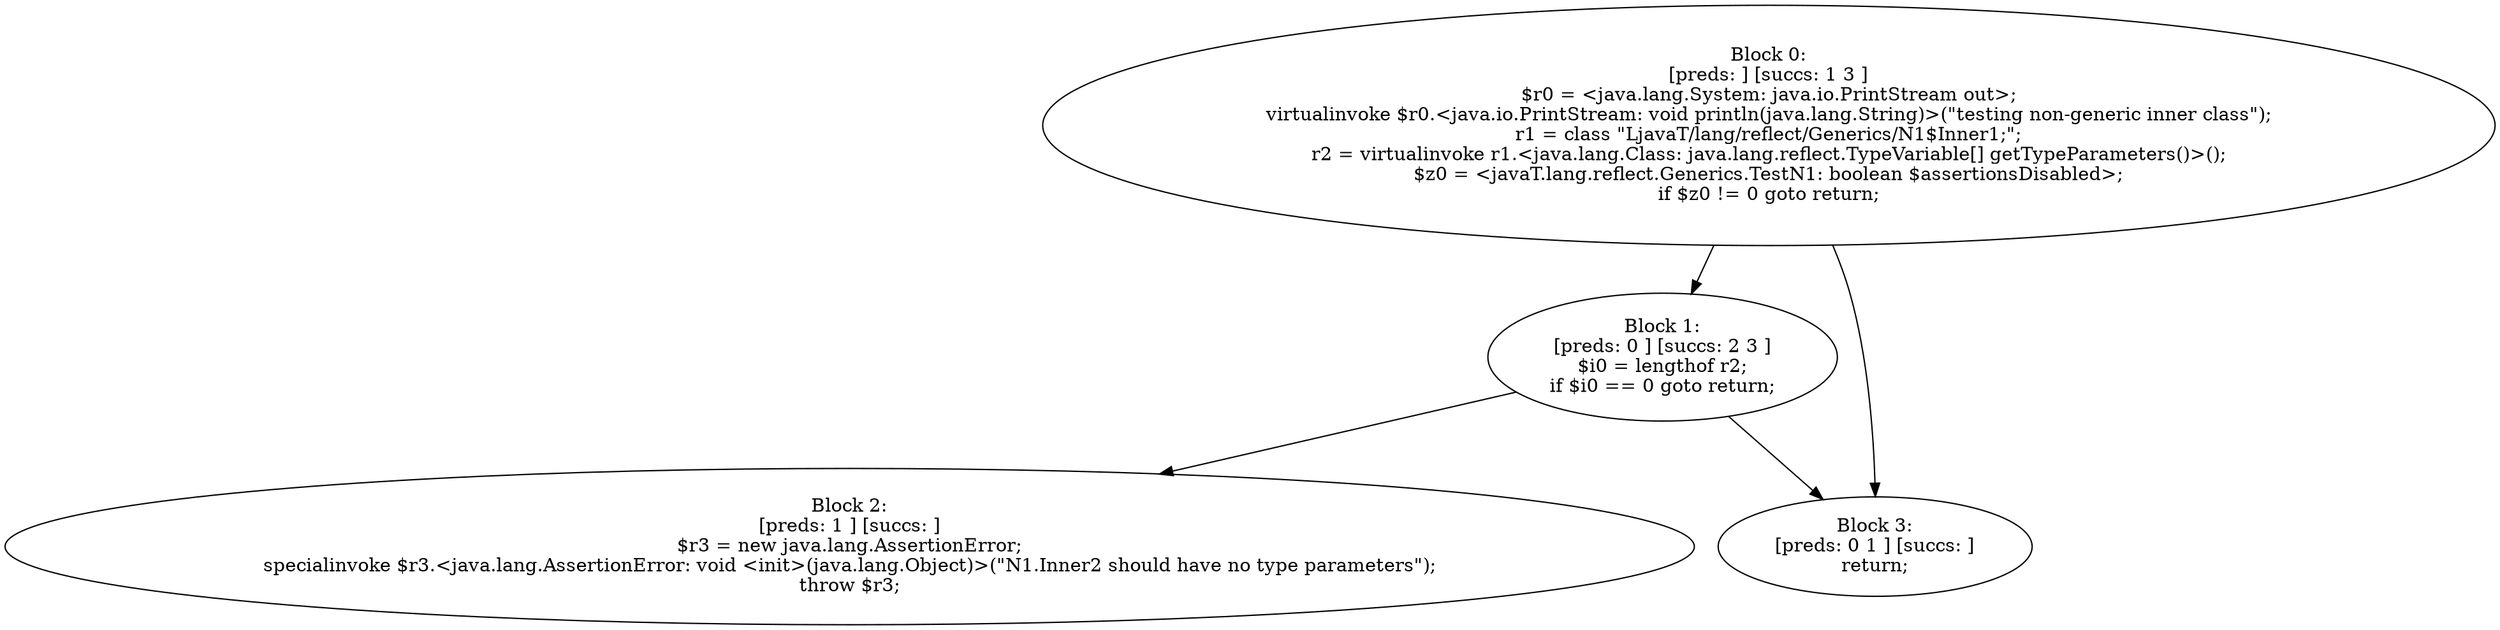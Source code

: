 digraph "unitGraph" {
    "Block 0:
[preds: ] [succs: 1 3 ]
$r0 = <java.lang.System: java.io.PrintStream out>;
virtualinvoke $r0.<java.io.PrintStream: void println(java.lang.String)>(\"testing non-generic inner class\");
r1 = class \"LjavaT/lang/reflect/Generics/N1$Inner1;\";
r2 = virtualinvoke r1.<java.lang.Class: java.lang.reflect.TypeVariable[] getTypeParameters()>();
$z0 = <javaT.lang.reflect.Generics.TestN1: boolean $assertionsDisabled>;
if $z0 != 0 goto return;
"
    "Block 1:
[preds: 0 ] [succs: 2 3 ]
$i0 = lengthof r2;
if $i0 == 0 goto return;
"
    "Block 2:
[preds: 1 ] [succs: ]
$r3 = new java.lang.AssertionError;
specialinvoke $r3.<java.lang.AssertionError: void <init>(java.lang.Object)>(\"N1.Inner2 should have no type parameters\");
throw $r3;
"
    "Block 3:
[preds: 0 1 ] [succs: ]
return;
"
    "Block 0:
[preds: ] [succs: 1 3 ]
$r0 = <java.lang.System: java.io.PrintStream out>;
virtualinvoke $r0.<java.io.PrintStream: void println(java.lang.String)>(\"testing non-generic inner class\");
r1 = class \"LjavaT/lang/reflect/Generics/N1$Inner1;\";
r2 = virtualinvoke r1.<java.lang.Class: java.lang.reflect.TypeVariable[] getTypeParameters()>();
$z0 = <javaT.lang.reflect.Generics.TestN1: boolean $assertionsDisabled>;
if $z0 != 0 goto return;
"->"Block 1:
[preds: 0 ] [succs: 2 3 ]
$i0 = lengthof r2;
if $i0 == 0 goto return;
";
    "Block 0:
[preds: ] [succs: 1 3 ]
$r0 = <java.lang.System: java.io.PrintStream out>;
virtualinvoke $r0.<java.io.PrintStream: void println(java.lang.String)>(\"testing non-generic inner class\");
r1 = class \"LjavaT/lang/reflect/Generics/N1$Inner1;\";
r2 = virtualinvoke r1.<java.lang.Class: java.lang.reflect.TypeVariable[] getTypeParameters()>();
$z0 = <javaT.lang.reflect.Generics.TestN1: boolean $assertionsDisabled>;
if $z0 != 0 goto return;
"->"Block 3:
[preds: 0 1 ] [succs: ]
return;
";
    "Block 1:
[preds: 0 ] [succs: 2 3 ]
$i0 = lengthof r2;
if $i0 == 0 goto return;
"->"Block 2:
[preds: 1 ] [succs: ]
$r3 = new java.lang.AssertionError;
specialinvoke $r3.<java.lang.AssertionError: void <init>(java.lang.Object)>(\"N1.Inner2 should have no type parameters\");
throw $r3;
";
    "Block 1:
[preds: 0 ] [succs: 2 3 ]
$i0 = lengthof r2;
if $i0 == 0 goto return;
"->"Block 3:
[preds: 0 1 ] [succs: ]
return;
";
}
